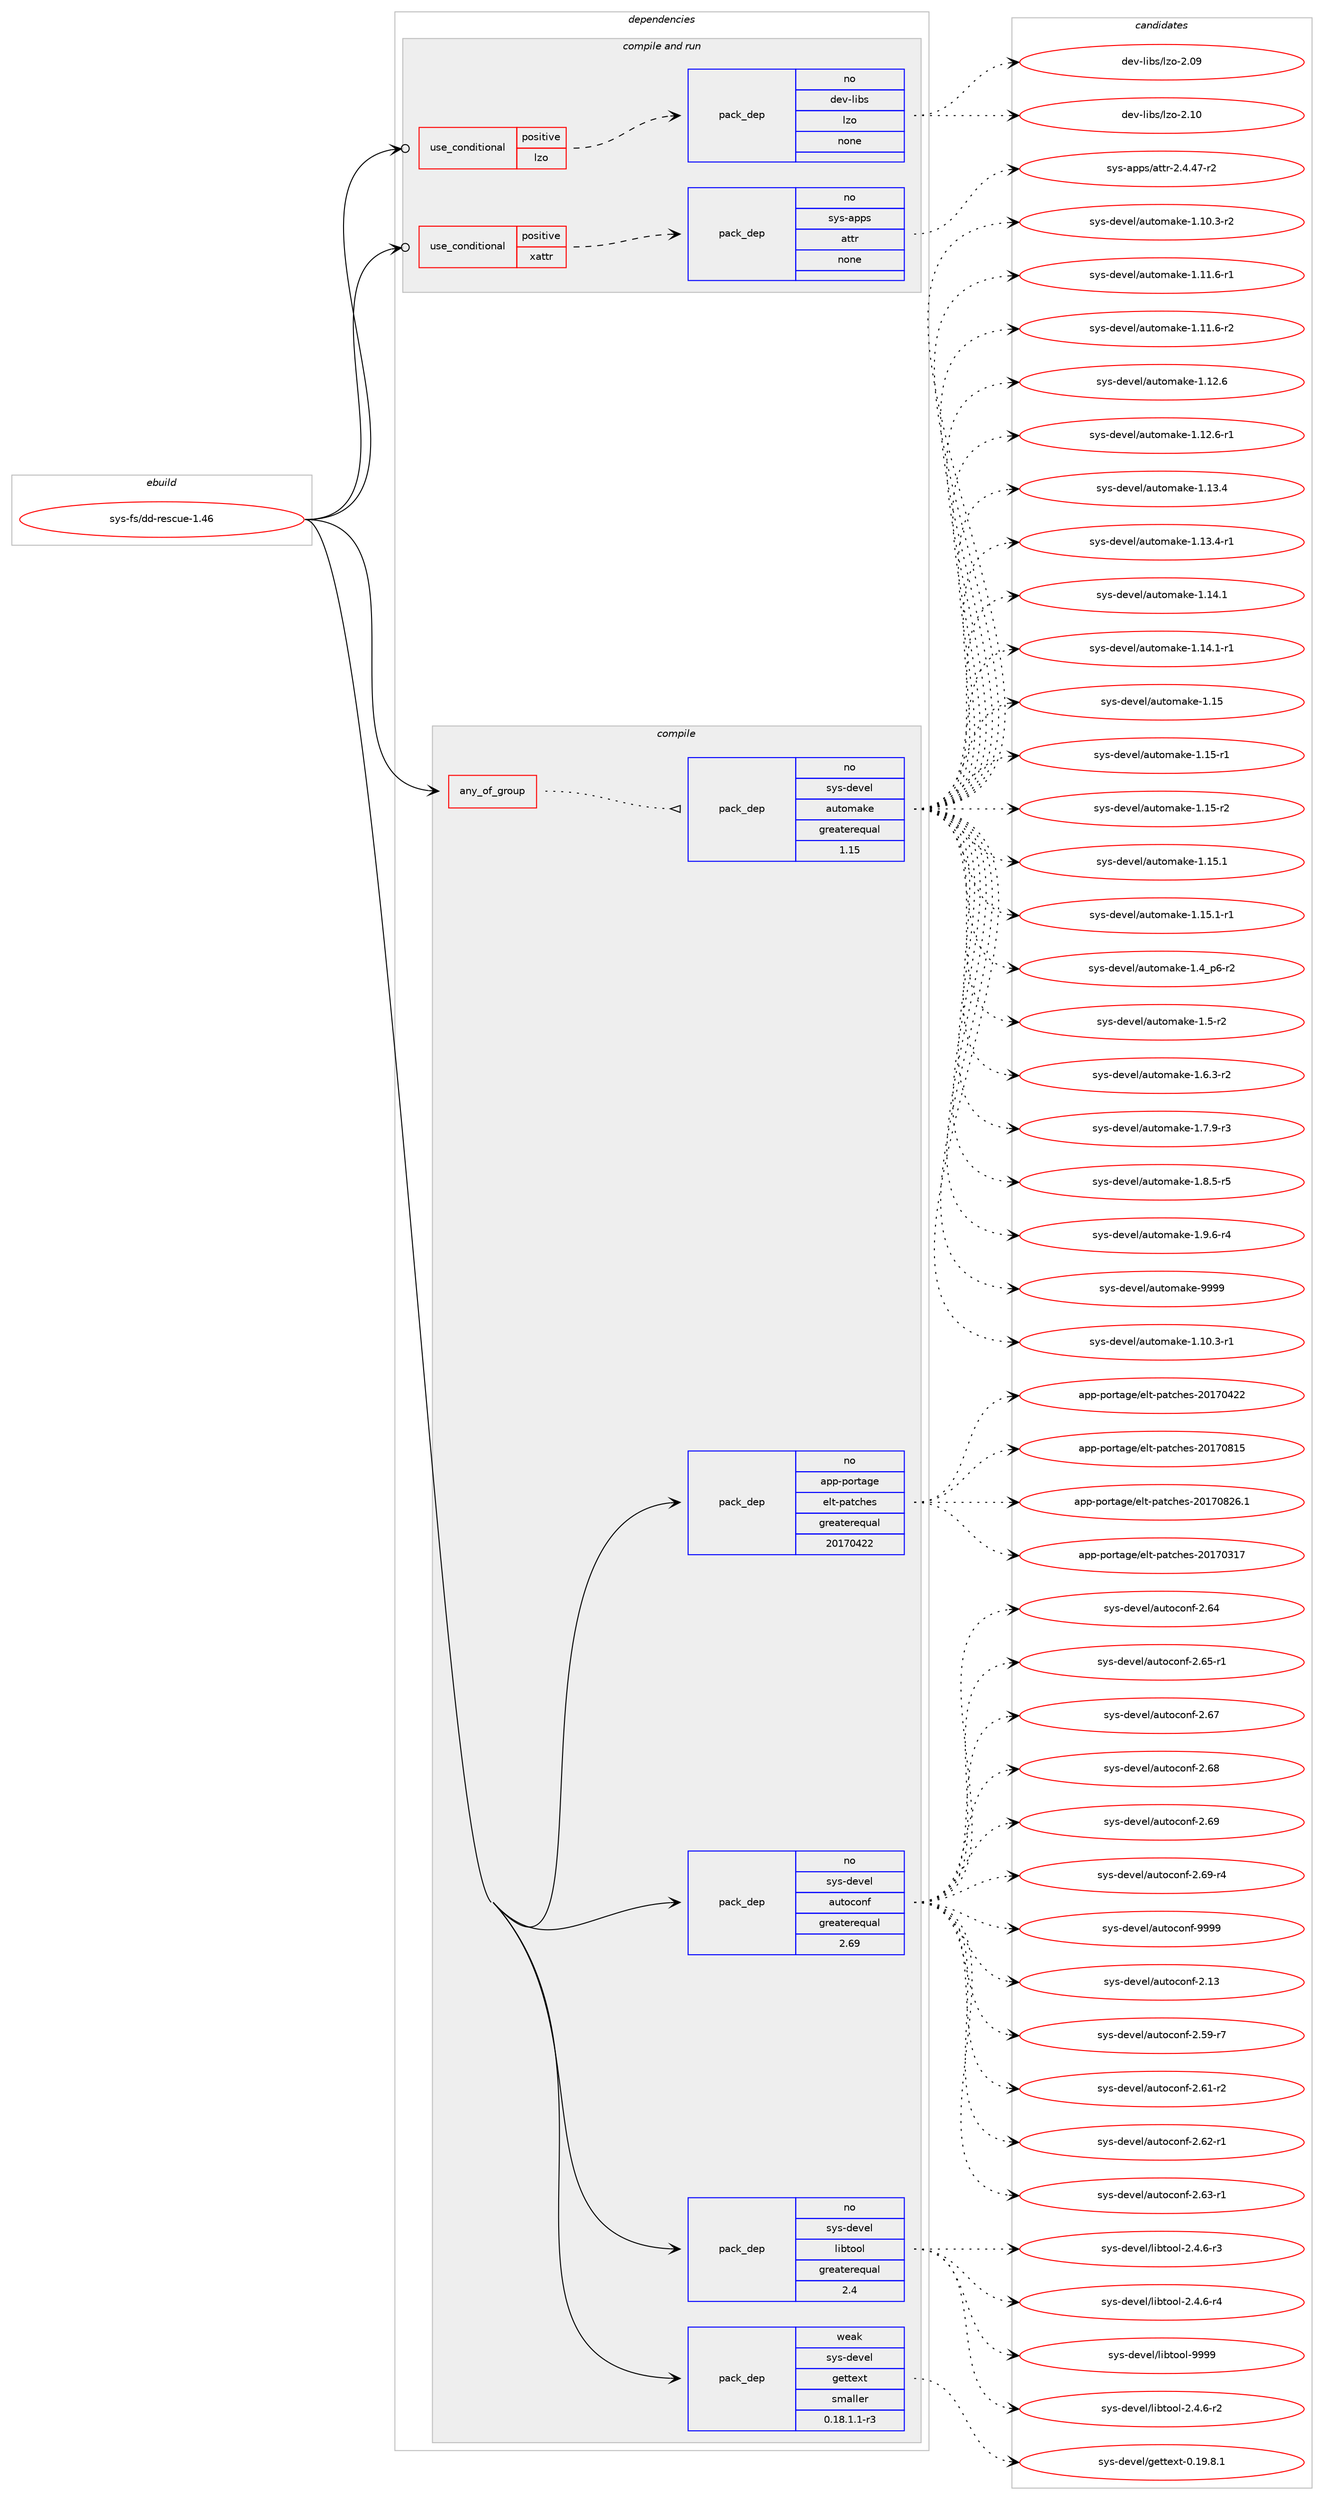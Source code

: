 digraph prolog {

# *************
# Graph options
# *************

newrank=true;
concentrate=true;
compound=true;
graph [rankdir=LR,fontname=Helvetica,fontsize=10,ranksep=1.5];#, ranksep=2.5, nodesep=0.2];
edge  [arrowhead=vee];
node  [fontname=Helvetica,fontsize=10];

# **********
# The ebuild
# **********

subgraph cluster_leftcol {
color=gray;
rank=same;
label=<<i>ebuild</i>>;
id [label="sys-fs/dd-rescue-1.46", color=red, width=4, href="../sys-fs/dd-rescue-1.46.svg"];
}

# ****************
# The dependencies
# ****************

subgraph cluster_midcol {
color=gray;
label=<<i>dependencies</i>>;
subgraph cluster_compile {
fillcolor="#eeeeee";
style=filled;
label=<<i>compile</i>>;
subgraph any8212 {
dependency487775 [label=<<TABLE BORDER="0" CELLBORDER="1" CELLSPACING="0" CELLPADDING="4"><TR><TD CELLPADDING="10">any_of_group</TD></TR></TABLE>>, shape=none, color=red];subgraph pack362452 {
dependency487776 [label=<<TABLE BORDER="0" CELLBORDER="1" CELLSPACING="0" CELLPADDING="4" WIDTH="220"><TR><TD ROWSPAN="6" CELLPADDING="30">pack_dep</TD></TR><TR><TD WIDTH="110">no</TD></TR><TR><TD>sys-devel</TD></TR><TR><TD>automake</TD></TR><TR><TD>greaterequal</TD></TR><TR><TD>1.15</TD></TR></TABLE>>, shape=none, color=blue];
}
dependency487775:e -> dependency487776:w [weight=20,style="dotted",arrowhead="oinv"];
}
id:e -> dependency487775:w [weight=20,style="solid",arrowhead="vee"];
subgraph pack362453 {
dependency487777 [label=<<TABLE BORDER="0" CELLBORDER="1" CELLSPACING="0" CELLPADDING="4" WIDTH="220"><TR><TD ROWSPAN="6" CELLPADDING="30">pack_dep</TD></TR><TR><TD WIDTH="110">no</TD></TR><TR><TD>app-portage</TD></TR><TR><TD>elt-patches</TD></TR><TR><TD>greaterequal</TD></TR><TR><TD>20170422</TD></TR></TABLE>>, shape=none, color=blue];
}
id:e -> dependency487777:w [weight=20,style="solid",arrowhead="vee"];
subgraph pack362454 {
dependency487778 [label=<<TABLE BORDER="0" CELLBORDER="1" CELLSPACING="0" CELLPADDING="4" WIDTH="220"><TR><TD ROWSPAN="6" CELLPADDING="30">pack_dep</TD></TR><TR><TD WIDTH="110">no</TD></TR><TR><TD>sys-devel</TD></TR><TR><TD>autoconf</TD></TR><TR><TD>greaterequal</TD></TR><TR><TD>2.69</TD></TR></TABLE>>, shape=none, color=blue];
}
id:e -> dependency487778:w [weight=20,style="solid",arrowhead="vee"];
subgraph pack362455 {
dependency487779 [label=<<TABLE BORDER="0" CELLBORDER="1" CELLSPACING="0" CELLPADDING="4" WIDTH="220"><TR><TD ROWSPAN="6" CELLPADDING="30">pack_dep</TD></TR><TR><TD WIDTH="110">no</TD></TR><TR><TD>sys-devel</TD></TR><TR><TD>libtool</TD></TR><TR><TD>greaterequal</TD></TR><TR><TD>2.4</TD></TR></TABLE>>, shape=none, color=blue];
}
id:e -> dependency487779:w [weight=20,style="solid",arrowhead="vee"];
subgraph pack362456 {
dependency487780 [label=<<TABLE BORDER="0" CELLBORDER="1" CELLSPACING="0" CELLPADDING="4" WIDTH="220"><TR><TD ROWSPAN="6" CELLPADDING="30">pack_dep</TD></TR><TR><TD WIDTH="110">weak</TD></TR><TR><TD>sys-devel</TD></TR><TR><TD>gettext</TD></TR><TR><TD>smaller</TD></TR><TR><TD>0.18.1.1-r3</TD></TR></TABLE>>, shape=none, color=blue];
}
id:e -> dependency487780:w [weight=20,style="solid",arrowhead="vee"];
}
subgraph cluster_compileandrun {
fillcolor="#eeeeee";
style=filled;
label=<<i>compile and run</i>>;
subgraph cond116812 {
dependency487781 [label=<<TABLE BORDER="0" CELLBORDER="1" CELLSPACING="0" CELLPADDING="4"><TR><TD ROWSPAN="3" CELLPADDING="10">use_conditional</TD></TR><TR><TD>positive</TD></TR><TR><TD>lzo</TD></TR></TABLE>>, shape=none, color=red];
subgraph pack362457 {
dependency487782 [label=<<TABLE BORDER="0" CELLBORDER="1" CELLSPACING="0" CELLPADDING="4" WIDTH="220"><TR><TD ROWSPAN="6" CELLPADDING="30">pack_dep</TD></TR><TR><TD WIDTH="110">no</TD></TR><TR><TD>dev-libs</TD></TR><TR><TD>lzo</TD></TR><TR><TD>none</TD></TR><TR><TD></TD></TR></TABLE>>, shape=none, color=blue];
}
dependency487781:e -> dependency487782:w [weight=20,style="dashed",arrowhead="vee"];
}
id:e -> dependency487781:w [weight=20,style="solid",arrowhead="odotvee"];
subgraph cond116813 {
dependency487783 [label=<<TABLE BORDER="0" CELLBORDER="1" CELLSPACING="0" CELLPADDING="4"><TR><TD ROWSPAN="3" CELLPADDING="10">use_conditional</TD></TR><TR><TD>positive</TD></TR><TR><TD>xattr</TD></TR></TABLE>>, shape=none, color=red];
subgraph pack362458 {
dependency487784 [label=<<TABLE BORDER="0" CELLBORDER="1" CELLSPACING="0" CELLPADDING="4" WIDTH="220"><TR><TD ROWSPAN="6" CELLPADDING="30">pack_dep</TD></TR><TR><TD WIDTH="110">no</TD></TR><TR><TD>sys-apps</TD></TR><TR><TD>attr</TD></TR><TR><TD>none</TD></TR><TR><TD></TD></TR></TABLE>>, shape=none, color=blue];
}
dependency487783:e -> dependency487784:w [weight=20,style="dashed",arrowhead="vee"];
}
id:e -> dependency487783:w [weight=20,style="solid",arrowhead="odotvee"];
}
subgraph cluster_run {
fillcolor="#eeeeee";
style=filled;
label=<<i>run</i>>;
}
}

# **************
# The candidates
# **************

subgraph cluster_choices {
rank=same;
color=gray;
label=<<i>candidates</i>>;

subgraph choice362452 {
color=black;
nodesep=1;
choice11512111545100101118101108479711711611110997107101454946494846514511449 [label="sys-devel/automake-1.10.3-r1", color=red, width=4,href="../sys-devel/automake-1.10.3-r1.svg"];
choice11512111545100101118101108479711711611110997107101454946494846514511450 [label="sys-devel/automake-1.10.3-r2", color=red, width=4,href="../sys-devel/automake-1.10.3-r2.svg"];
choice11512111545100101118101108479711711611110997107101454946494946544511449 [label="sys-devel/automake-1.11.6-r1", color=red, width=4,href="../sys-devel/automake-1.11.6-r1.svg"];
choice11512111545100101118101108479711711611110997107101454946494946544511450 [label="sys-devel/automake-1.11.6-r2", color=red, width=4,href="../sys-devel/automake-1.11.6-r2.svg"];
choice1151211154510010111810110847971171161111099710710145494649504654 [label="sys-devel/automake-1.12.6", color=red, width=4,href="../sys-devel/automake-1.12.6.svg"];
choice11512111545100101118101108479711711611110997107101454946495046544511449 [label="sys-devel/automake-1.12.6-r1", color=red, width=4,href="../sys-devel/automake-1.12.6-r1.svg"];
choice1151211154510010111810110847971171161111099710710145494649514652 [label="sys-devel/automake-1.13.4", color=red, width=4,href="../sys-devel/automake-1.13.4.svg"];
choice11512111545100101118101108479711711611110997107101454946495146524511449 [label="sys-devel/automake-1.13.4-r1", color=red, width=4,href="../sys-devel/automake-1.13.4-r1.svg"];
choice1151211154510010111810110847971171161111099710710145494649524649 [label="sys-devel/automake-1.14.1", color=red, width=4,href="../sys-devel/automake-1.14.1.svg"];
choice11512111545100101118101108479711711611110997107101454946495246494511449 [label="sys-devel/automake-1.14.1-r1", color=red, width=4,href="../sys-devel/automake-1.14.1-r1.svg"];
choice115121115451001011181011084797117116111109971071014549464953 [label="sys-devel/automake-1.15", color=red, width=4,href="../sys-devel/automake-1.15.svg"];
choice1151211154510010111810110847971171161111099710710145494649534511449 [label="sys-devel/automake-1.15-r1", color=red, width=4,href="../sys-devel/automake-1.15-r1.svg"];
choice1151211154510010111810110847971171161111099710710145494649534511450 [label="sys-devel/automake-1.15-r2", color=red, width=4,href="../sys-devel/automake-1.15-r2.svg"];
choice1151211154510010111810110847971171161111099710710145494649534649 [label="sys-devel/automake-1.15.1", color=red, width=4,href="../sys-devel/automake-1.15.1.svg"];
choice11512111545100101118101108479711711611110997107101454946495346494511449 [label="sys-devel/automake-1.15.1-r1", color=red, width=4,href="../sys-devel/automake-1.15.1-r1.svg"];
choice115121115451001011181011084797117116111109971071014549465295112544511450 [label="sys-devel/automake-1.4_p6-r2", color=red, width=4,href="../sys-devel/automake-1.4_p6-r2.svg"];
choice11512111545100101118101108479711711611110997107101454946534511450 [label="sys-devel/automake-1.5-r2", color=red, width=4,href="../sys-devel/automake-1.5-r2.svg"];
choice115121115451001011181011084797117116111109971071014549465446514511450 [label="sys-devel/automake-1.6.3-r2", color=red, width=4,href="../sys-devel/automake-1.6.3-r2.svg"];
choice115121115451001011181011084797117116111109971071014549465546574511451 [label="sys-devel/automake-1.7.9-r3", color=red, width=4,href="../sys-devel/automake-1.7.9-r3.svg"];
choice115121115451001011181011084797117116111109971071014549465646534511453 [label="sys-devel/automake-1.8.5-r5", color=red, width=4,href="../sys-devel/automake-1.8.5-r5.svg"];
choice115121115451001011181011084797117116111109971071014549465746544511452 [label="sys-devel/automake-1.9.6-r4", color=red, width=4,href="../sys-devel/automake-1.9.6-r4.svg"];
choice115121115451001011181011084797117116111109971071014557575757 [label="sys-devel/automake-9999", color=red, width=4,href="../sys-devel/automake-9999.svg"];
dependency487776:e -> choice11512111545100101118101108479711711611110997107101454946494846514511449:w [style=dotted,weight="100"];
dependency487776:e -> choice11512111545100101118101108479711711611110997107101454946494846514511450:w [style=dotted,weight="100"];
dependency487776:e -> choice11512111545100101118101108479711711611110997107101454946494946544511449:w [style=dotted,weight="100"];
dependency487776:e -> choice11512111545100101118101108479711711611110997107101454946494946544511450:w [style=dotted,weight="100"];
dependency487776:e -> choice1151211154510010111810110847971171161111099710710145494649504654:w [style=dotted,weight="100"];
dependency487776:e -> choice11512111545100101118101108479711711611110997107101454946495046544511449:w [style=dotted,weight="100"];
dependency487776:e -> choice1151211154510010111810110847971171161111099710710145494649514652:w [style=dotted,weight="100"];
dependency487776:e -> choice11512111545100101118101108479711711611110997107101454946495146524511449:w [style=dotted,weight="100"];
dependency487776:e -> choice1151211154510010111810110847971171161111099710710145494649524649:w [style=dotted,weight="100"];
dependency487776:e -> choice11512111545100101118101108479711711611110997107101454946495246494511449:w [style=dotted,weight="100"];
dependency487776:e -> choice115121115451001011181011084797117116111109971071014549464953:w [style=dotted,weight="100"];
dependency487776:e -> choice1151211154510010111810110847971171161111099710710145494649534511449:w [style=dotted,weight="100"];
dependency487776:e -> choice1151211154510010111810110847971171161111099710710145494649534511450:w [style=dotted,weight="100"];
dependency487776:e -> choice1151211154510010111810110847971171161111099710710145494649534649:w [style=dotted,weight="100"];
dependency487776:e -> choice11512111545100101118101108479711711611110997107101454946495346494511449:w [style=dotted,weight="100"];
dependency487776:e -> choice115121115451001011181011084797117116111109971071014549465295112544511450:w [style=dotted,weight="100"];
dependency487776:e -> choice11512111545100101118101108479711711611110997107101454946534511450:w [style=dotted,weight="100"];
dependency487776:e -> choice115121115451001011181011084797117116111109971071014549465446514511450:w [style=dotted,weight="100"];
dependency487776:e -> choice115121115451001011181011084797117116111109971071014549465546574511451:w [style=dotted,weight="100"];
dependency487776:e -> choice115121115451001011181011084797117116111109971071014549465646534511453:w [style=dotted,weight="100"];
dependency487776:e -> choice115121115451001011181011084797117116111109971071014549465746544511452:w [style=dotted,weight="100"];
dependency487776:e -> choice115121115451001011181011084797117116111109971071014557575757:w [style=dotted,weight="100"];
}
subgraph choice362453 {
color=black;
nodesep=1;
choice97112112451121111141169710310147101108116451129711699104101115455048495548514955 [label="app-portage/elt-patches-20170317", color=red, width=4,href="../app-portage/elt-patches-20170317.svg"];
choice97112112451121111141169710310147101108116451129711699104101115455048495548525050 [label="app-portage/elt-patches-20170422", color=red, width=4,href="../app-portage/elt-patches-20170422.svg"];
choice97112112451121111141169710310147101108116451129711699104101115455048495548564953 [label="app-portage/elt-patches-20170815", color=red, width=4,href="../app-portage/elt-patches-20170815.svg"];
choice971121124511211111411697103101471011081164511297116991041011154550484955485650544649 [label="app-portage/elt-patches-20170826.1", color=red, width=4,href="../app-portage/elt-patches-20170826.1.svg"];
dependency487777:e -> choice97112112451121111141169710310147101108116451129711699104101115455048495548514955:w [style=dotted,weight="100"];
dependency487777:e -> choice97112112451121111141169710310147101108116451129711699104101115455048495548525050:w [style=dotted,weight="100"];
dependency487777:e -> choice97112112451121111141169710310147101108116451129711699104101115455048495548564953:w [style=dotted,weight="100"];
dependency487777:e -> choice971121124511211111411697103101471011081164511297116991041011154550484955485650544649:w [style=dotted,weight="100"];
}
subgraph choice362454 {
color=black;
nodesep=1;
choice115121115451001011181011084797117116111991111101024550464951 [label="sys-devel/autoconf-2.13", color=red, width=4,href="../sys-devel/autoconf-2.13.svg"];
choice1151211154510010111810110847971171161119911111010245504653574511455 [label="sys-devel/autoconf-2.59-r7", color=red, width=4,href="../sys-devel/autoconf-2.59-r7.svg"];
choice1151211154510010111810110847971171161119911111010245504654494511450 [label="sys-devel/autoconf-2.61-r2", color=red, width=4,href="../sys-devel/autoconf-2.61-r2.svg"];
choice1151211154510010111810110847971171161119911111010245504654504511449 [label="sys-devel/autoconf-2.62-r1", color=red, width=4,href="../sys-devel/autoconf-2.62-r1.svg"];
choice1151211154510010111810110847971171161119911111010245504654514511449 [label="sys-devel/autoconf-2.63-r1", color=red, width=4,href="../sys-devel/autoconf-2.63-r1.svg"];
choice115121115451001011181011084797117116111991111101024550465452 [label="sys-devel/autoconf-2.64", color=red, width=4,href="../sys-devel/autoconf-2.64.svg"];
choice1151211154510010111810110847971171161119911111010245504654534511449 [label="sys-devel/autoconf-2.65-r1", color=red, width=4,href="../sys-devel/autoconf-2.65-r1.svg"];
choice115121115451001011181011084797117116111991111101024550465455 [label="sys-devel/autoconf-2.67", color=red, width=4,href="../sys-devel/autoconf-2.67.svg"];
choice115121115451001011181011084797117116111991111101024550465456 [label="sys-devel/autoconf-2.68", color=red, width=4,href="../sys-devel/autoconf-2.68.svg"];
choice115121115451001011181011084797117116111991111101024550465457 [label="sys-devel/autoconf-2.69", color=red, width=4,href="../sys-devel/autoconf-2.69.svg"];
choice1151211154510010111810110847971171161119911111010245504654574511452 [label="sys-devel/autoconf-2.69-r4", color=red, width=4,href="../sys-devel/autoconf-2.69-r4.svg"];
choice115121115451001011181011084797117116111991111101024557575757 [label="sys-devel/autoconf-9999", color=red, width=4,href="../sys-devel/autoconf-9999.svg"];
dependency487778:e -> choice115121115451001011181011084797117116111991111101024550464951:w [style=dotted,weight="100"];
dependency487778:e -> choice1151211154510010111810110847971171161119911111010245504653574511455:w [style=dotted,weight="100"];
dependency487778:e -> choice1151211154510010111810110847971171161119911111010245504654494511450:w [style=dotted,weight="100"];
dependency487778:e -> choice1151211154510010111810110847971171161119911111010245504654504511449:w [style=dotted,weight="100"];
dependency487778:e -> choice1151211154510010111810110847971171161119911111010245504654514511449:w [style=dotted,weight="100"];
dependency487778:e -> choice115121115451001011181011084797117116111991111101024550465452:w [style=dotted,weight="100"];
dependency487778:e -> choice1151211154510010111810110847971171161119911111010245504654534511449:w [style=dotted,weight="100"];
dependency487778:e -> choice115121115451001011181011084797117116111991111101024550465455:w [style=dotted,weight="100"];
dependency487778:e -> choice115121115451001011181011084797117116111991111101024550465456:w [style=dotted,weight="100"];
dependency487778:e -> choice115121115451001011181011084797117116111991111101024550465457:w [style=dotted,weight="100"];
dependency487778:e -> choice1151211154510010111810110847971171161119911111010245504654574511452:w [style=dotted,weight="100"];
dependency487778:e -> choice115121115451001011181011084797117116111991111101024557575757:w [style=dotted,weight="100"];
}
subgraph choice362455 {
color=black;
nodesep=1;
choice1151211154510010111810110847108105981161111111084550465246544511450 [label="sys-devel/libtool-2.4.6-r2", color=red, width=4,href="../sys-devel/libtool-2.4.6-r2.svg"];
choice1151211154510010111810110847108105981161111111084550465246544511451 [label="sys-devel/libtool-2.4.6-r3", color=red, width=4,href="../sys-devel/libtool-2.4.6-r3.svg"];
choice1151211154510010111810110847108105981161111111084550465246544511452 [label="sys-devel/libtool-2.4.6-r4", color=red, width=4,href="../sys-devel/libtool-2.4.6-r4.svg"];
choice1151211154510010111810110847108105981161111111084557575757 [label="sys-devel/libtool-9999", color=red, width=4,href="../sys-devel/libtool-9999.svg"];
dependency487779:e -> choice1151211154510010111810110847108105981161111111084550465246544511450:w [style=dotted,weight="100"];
dependency487779:e -> choice1151211154510010111810110847108105981161111111084550465246544511451:w [style=dotted,weight="100"];
dependency487779:e -> choice1151211154510010111810110847108105981161111111084550465246544511452:w [style=dotted,weight="100"];
dependency487779:e -> choice1151211154510010111810110847108105981161111111084557575757:w [style=dotted,weight="100"];
}
subgraph choice362456 {
color=black;
nodesep=1;
choice1151211154510010111810110847103101116116101120116454846495746564649 [label="sys-devel/gettext-0.19.8.1", color=red, width=4,href="../sys-devel/gettext-0.19.8.1.svg"];
dependency487780:e -> choice1151211154510010111810110847103101116116101120116454846495746564649:w [style=dotted,weight="100"];
}
subgraph choice362457 {
color=black;
nodesep=1;
choice1001011184510810598115471081221114550464857 [label="dev-libs/lzo-2.09", color=red, width=4,href="../dev-libs/lzo-2.09.svg"];
choice1001011184510810598115471081221114550464948 [label="dev-libs/lzo-2.10", color=red, width=4,href="../dev-libs/lzo-2.10.svg"];
dependency487782:e -> choice1001011184510810598115471081221114550464857:w [style=dotted,weight="100"];
dependency487782:e -> choice1001011184510810598115471081221114550464948:w [style=dotted,weight="100"];
}
subgraph choice362458 {
color=black;
nodesep=1;
choice11512111545971121121154797116116114455046524652554511450 [label="sys-apps/attr-2.4.47-r2", color=red, width=4,href="../sys-apps/attr-2.4.47-r2.svg"];
dependency487784:e -> choice11512111545971121121154797116116114455046524652554511450:w [style=dotted,weight="100"];
}
}

}
